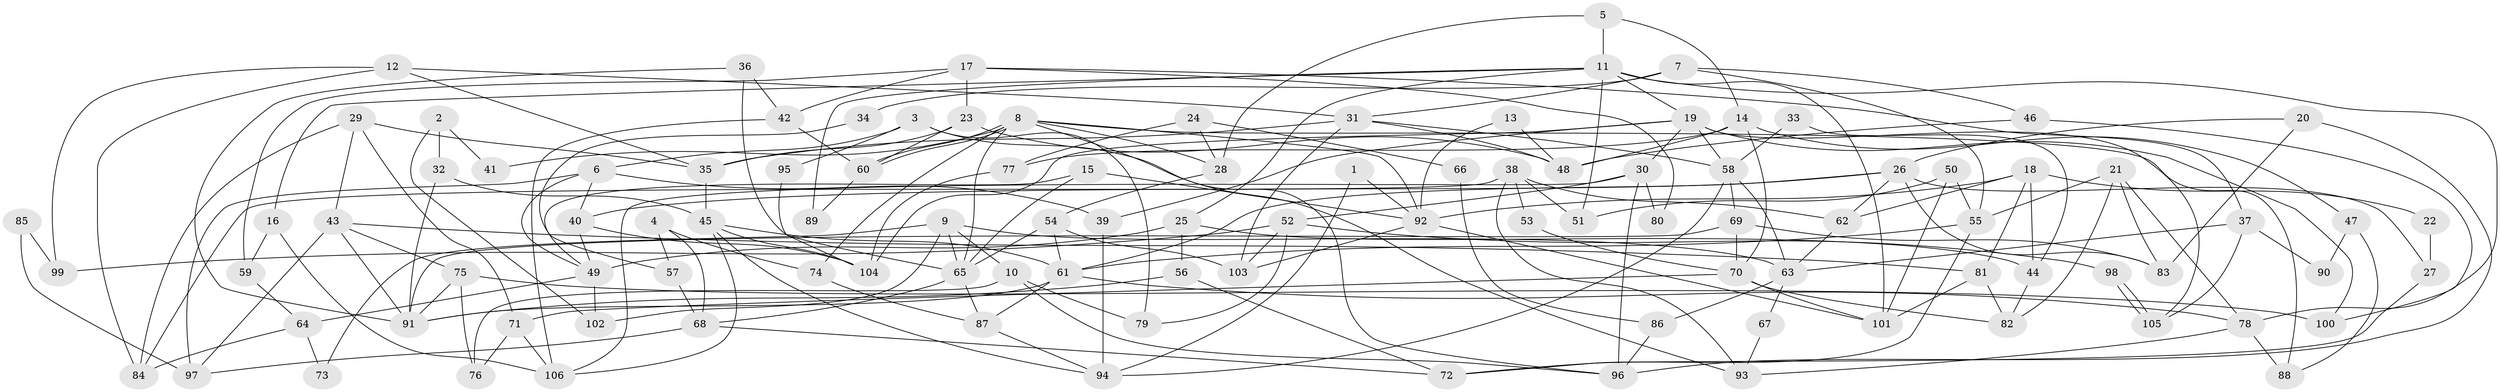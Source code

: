 // Generated by graph-tools (version 1.1) at 2025/02/03/09/25 03:02:15]
// undirected, 106 vertices, 212 edges
graph export_dot {
graph [start="1"]
  node [color=gray90,style=filled];
  1;
  2;
  3;
  4;
  5;
  6;
  7;
  8;
  9;
  10;
  11;
  12;
  13;
  14;
  15;
  16;
  17;
  18;
  19;
  20;
  21;
  22;
  23;
  24;
  25;
  26;
  27;
  28;
  29;
  30;
  31;
  32;
  33;
  34;
  35;
  36;
  37;
  38;
  39;
  40;
  41;
  42;
  43;
  44;
  45;
  46;
  47;
  48;
  49;
  50;
  51;
  52;
  53;
  54;
  55;
  56;
  57;
  58;
  59;
  60;
  61;
  62;
  63;
  64;
  65;
  66;
  67;
  68;
  69;
  70;
  71;
  72;
  73;
  74;
  75;
  76;
  77;
  78;
  79;
  80;
  81;
  82;
  83;
  84;
  85;
  86;
  87;
  88;
  89;
  90;
  91;
  92;
  93;
  94;
  95;
  96;
  97;
  98;
  99;
  100;
  101;
  102;
  103;
  104;
  105;
  106;
  1 -- 92;
  1 -- 94;
  2 -- 102;
  2 -- 32;
  2 -- 41;
  3 -- 93;
  3 -- 79;
  3 -- 6;
  3 -- 95;
  4 -- 74;
  4 -- 68;
  4 -- 57;
  5 -- 28;
  5 -- 11;
  5 -- 14;
  6 -- 40;
  6 -- 39;
  6 -- 49;
  6 -- 97;
  7 -- 31;
  7 -- 55;
  7 -- 34;
  7 -- 46;
  8 -- 65;
  8 -- 60;
  8 -- 60;
  8 -- 28;
  8 -- 41;
  8 -- 74;
  8 -- 88;
  8 -- 92;
  8 -- 96;
  9 -- 65;
  9 -- 10;
  9 -- 63;
  9 -- 73;
  9 -- 102;
  10 -- 96;
  10 -- 76;
  10 -- 79;
  11 -- 78;
  11 -- 101;
  11 -- 16;
  11 -- 19;
  11 -- 25;
  11 -- 51;
  11 -- 89;
  12 -- 35;
  12 -- 31;
  12 -- 84;
  12 -- 99;
  13 -- 92;
  13 -- 48;
  14 -- 70;
  14 -- 47;
  14 -- 48;
  14 -- 77;
  15 -- 92;
  15 -- 49;
  15 -- 65;
  16 -- 106;
  16 -- 59;
  17 -- 59;
  17 -- 37;
  17 -- 23;
  17 -- 42;
  17 -- 80;
  18 -- 81;
  18 -- 92;
  18 -- 22;
  18 -- 44;
  18 -- 62;
  19 -- 58;
  19 -- 30;
  19 -- 39;
  19 -- 100;
  19 -- 104;
  19 -- 105;
  20 -- 26;
  20 -- 83;
  20 -- 96;
  21 -- 55;
  21 -- 82;
  21 -- 78;
  21 -- 83;
  22 -- 27;
  23 -- 48;
  23 -- 35;
  23 -- 60;
  24 -- 28;
  24 -- 77;
  24 -- 66;
  25 -- 49;
  25 -- 44;
  25 -- 56;
  26 -- 62;
  26 -- 61;
  26 -- 27;
  26 -- 40;
  26 -- 83;
  27 -- 72;
  28 -- 54;
  29 -- 71;
  29 -- 43;
  29 -- 35;
  29 -- 84;
  30 -- 96;
  30 -- 52;
  30 -- 80;
  30 -- 106;
  31 -- 58;
  31 -- 35;
  31 -- 48;
  31 -- 103;
  32 -- 91;
  32 -- 45;
  33 -- 58;
  33 -- 44;
  34 -- 57;
  35 -- 45;
  36 -- 42;
  36 -- 65;
  36 -- 91;
  37 -- 63;
  37 -- 105;
  37 -- 90;
  38 -- 62;
  38 -- 84;
  38 -- 51;
  38 -- 53;
  38 -- 93;
  39 -- 94;
  40 -- 104;
  40 -- 49;
  42 -- 60;
  42 -- 106;
  43 -- 97;
  43 -- 75;
  43 -- 81;
  43 -- 91;
  44 -- 82;
  45 -- 106;
  45 -- 61;
  45 -- 94;
  45 -- 104;
  46 -- 48;
  46 -- 100;
  47 -- 88;
  47 -- 90;
  49 -- 64;
  49 -- 102;
  50 -- 51;
  50 -- 101;
  50 -- 55;
  52 -- 103;
  52 -- 79;
  52 -- 98;
  52 -- 99;
  53 -- 70;
  54 -- 65;
  54 -- 61;
  54 -- 103;
  55 -- 61;
  55 -- 72;
  56 -- 91;
  56 -- 72;
  57 -- 68;
  58 -- 94;
  58 -- 69;
  58 -- 63;
  59 -- 64;
  60 -- 89;
  61 -- 91;
  61 -- 78;
  61 -- 87;
  62 -- 63;
  63 -- 67;
  63 -- 86;
  64 -- 84;
  64 -- 73;
  65 -- 87;
  65 -- 68;
  66 -- 86;
  67 -- 93;
  68 -- 72;
  68 -- 97;
  69 -- 83;
  69 -- 91;
  69 -- 70;
  70 -- 101;
  70 -- 71;
  70 -- 82;
  71 -- 106;
  71 -- 76;
  74 -- 87;
  75 -- 91;
  75 -- 100;
  75 -- 76;
  77 -- 104;
  78 -- 88;
  78 -- 93;
  81 -- 82;
  81 -- 101;
  85 -- 97;
  85 -- 99;
  86 -- 96;
  87 -- 94;
  92 -- 103;
  92 -- 101;
  95 -- 104;
  98 -- 105;
  98 -- 105;
}
